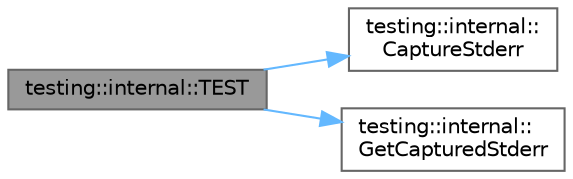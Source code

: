 digraph "testing::internal::TEST"
{
 // LATEX_PDF_SIZE
  bgcolor="transparent";
  edge [fontname=Helvetica,fontsize=10,labelfontname=Helvetica,labelfontsize=10];
  node [fontname=Helvetica,fontsize=10,shape=box,height=0.2,width=0.4];
  rankdir="LR";
  Node1 [id="Node000001",label="testing::internal::TEST",height=0.2,width=0.4,color="gray40", fillcolor="grey60", style="filled", fontcolor="black",tooltip=" "];
  Node1 -> Node2 [id="edge1_Node000001_Node000002",color="steelblue1",style="solid",tooltip=" "];
  Node2 [id="Node000002",label="testing::internal::\lCaptureStderr",height=0.2,width=0.4,color="grey40", fillcolor="white", style="filled",URL="$namespacetesting_1_1internal.html#af6f154175aa92d9e32599151a3f4bd1a",tooltip=" "];
  Node1 -> Node3 [id="edge2_Node000001_Node000003",color="steelblue1",style="solid",tooltip=" "];
  Node3 [id="Node000003",label="testing::internal::\lGetCapturedStderr",height=0.2,width=0.4,color="grey40", fillcolor="white", style="filled",URL="$namespacetesting_1_1internal.html#a0d7d6e183edfaeff2ce2dab8fe752479",tooltip=" "];
}
